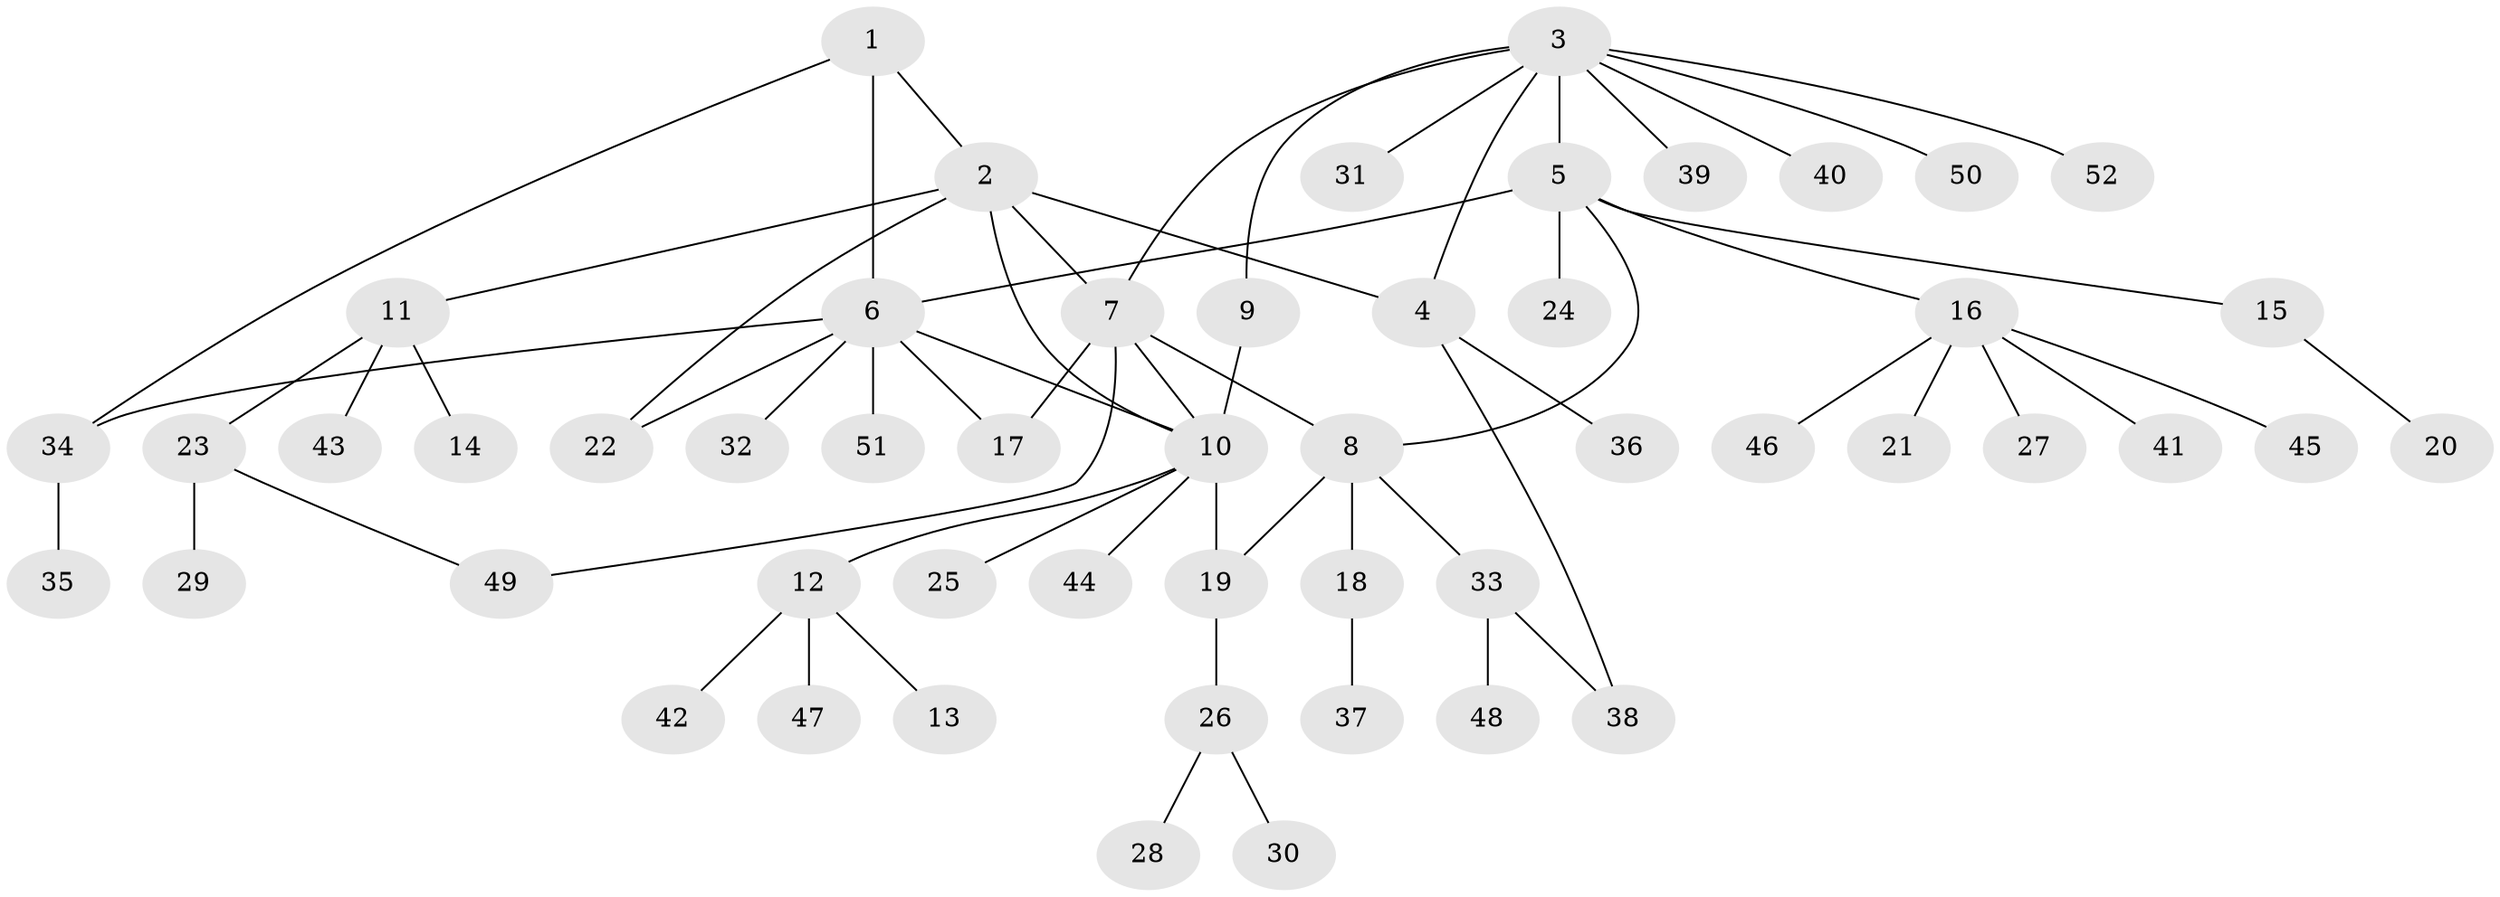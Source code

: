 // Generated by graph-tools (version 1.1) at 2025/37/03/09/25 02:37:16]
// undirected, 52 vertices, 63 edges
graph export_dot {
graph [start="1"]
  node [color=gray90,style=filled];
  1;
  2;
  3;
  4;
  5;
  6;
  7;
  8;
  9;
  10;
  11;
  12;
  13;
  14;
  15;
  16;
  17;
  18;
  19;
  20;
  21;
  22;
  23;
  24;
  25;
  26;
  27;
  28;
  29;
  30;
  31;
  32;
  33;
  34;
  35;
  36;
  37;
  38;
  39;
  40;
  41;
  42;
  43;
  44;
  45;
  46;
  47;
  48;
  49;
  50;
  51;
  52;
  1 -- 2;
  1 -- 6;
  1 -- 34;
  2 -- 4;
  2 -- 7;
  2 -- 10;
  2 -- 11;
  2 -- 22;
  3 -- 4;
  3 -- 5;
  3 -- 7;
  3 -- 9;
  3 -- 31;
  3 -- 39;
  3 -- 40;
  3 -- 50;
  3 -- 52;
  4 -- 36;
  4 -- 38;
  5 -- 6;
  5 -- 8;
  5 -- 15;
  5 -- 16;
  5 -- 24;
  6 -- 10;
  6 -- 17;
  6 -- 22;
  6 -- 32;
  6 -- 34;
  6 -- 51;
  7 -- 8;
  7 -- 10;
  7 -- 17;
  7 -- 49;
  8 -- 18;
  8 -- 19;
  8 -- 33;
  9 -- 10;
  10 -- 12;
  10 -- 19;
  10 -- 25;
  10 -- 44;
  11 -- 14;
  11 -- 23;
  11 -- 43;
  12 -- 13;
  12 -- 42;
  12 -- 47;
  15 -- 20;
  16 -- 21;
  16 -- 27;
  16 -- 41;
  16 -- 45;
  16 -- 46;
  18 -- 37;
  19 -- 26;
  23 -- 29;
  23 -- 49;
  26 -- 28;
  26 -- 30;
  33 -- 38;
  33 -- 48;
  34 -- 35;
}
